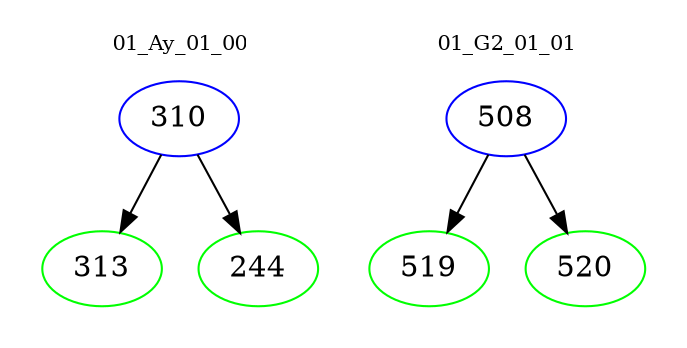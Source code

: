 digraph{
subgraph cluster_0 {
color = white
label = "01_Ay_01_00";
fontsize=10;
T0_310 [label="310", color="blue"]
T0_310 -> T0_313 [color="black"]
T0_313 [label="313", color="green"]
T0_310 -> T0_244 [color="black"]
T0_244 [label="244", color="green"]
}
subgraph cluster_1 {
color = white
label = "01_G2_01_01";
fontsize=10;
T1_508 [label="508", color="blue"]
T1_508 -> T1_519 [color="black"]
T1_519 [label="519", color="green"]
T1_508 -> T1_520 [color="black"]
T1_520 [label="520", color="green"]
}
}
